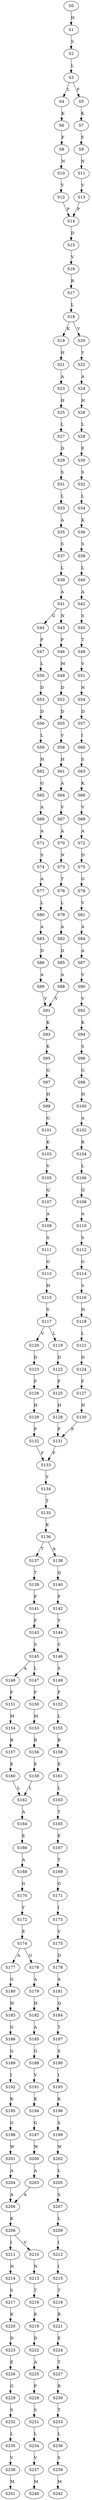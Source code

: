 strict digraph  {
	S0 -> S1 [ label = H ];
	S1 -> S2 [ label = S ];
	S2 -> S3 [ label = L ];
	S3 -> S4 [ label = L ];
	S3 -> S5 [ label = F ];
	S4 -> S6 [ label = K ];
	S5 -> S7 [ label = K ];
	S6 -> S8 [ label = F ];
	S7 -> S9 [ label = F ];
	S8 -> S10 [ label = N ];
	S9 -> S11 [ label = N ];
	S10 -> S12 [ label = V ];
	S11 -> S13 [ label = V ];
	S12 -> S14 [ label = P ];
	S13 -> S14 [ label = P ];
	S14 -> S15 [ label = D ];
	S15 -> S16 [ label = V ];
	S16 -> S17 [ label = R ];
	S17 -> S18 [ label = L ];
	S18 -> S19 [ label = K ];
	S18 -> S20 [ label = V ];
	S19 -> S21 [ label = H ];
	S20 -> S22 [ label = Y ];
	S21 -> S23 [ label = A ];
	S22 -> S24 [ label = A ];
	S23 -> S25 [ label = H ];
	S24 -> S26 [ label = H ];
	S25 -> S27 [ label = L ];
	S26 -> S28 [ label = L ];
	S27 -> S29 [ label = D ];
	S28 -> S30 [ label = E ];
	S29 -> S31 [ label = S ];
	S30 -> S32 [ label = S ];
	S31 -> S33 [ label = L ];
	S32 -> S34 [ label = L ];
	S33 -> S35 [ label = A ];
	S34 -> S36 [ label = K ];
	S35 -> S37 [ label = S ];
	S36 -> S38 [ label = S ];
	S37 -> S39 [ label = L ];
	S38 -> S40 [ label = L ];
	S39 -> S41 [ label = A ];
	S40 -> S42 [ label = A ];
	S41 -> S43 [ label = N ];
	S41 -> S44 [ label = G ];
	S42 -> S45 [ label = S ];
	S43 -> S46 [ label = P ];
	S44 -> S47 [ label = P ];
	S45 -> S48 [ label = T ];
	S46 -> S49 [ label = M ];
	S47 -> S50 [ label = L ];
	S48 -> S51 [ label = V ];
	S49 -> S52 [ label = D ];
	S50 -> S53 [ label = D ];
	S51 -> S54 [ label = N ];
	S52 -> S55 [ label = D ];
	S53 -> S56 [ label = D ];
	S54 -> S57 [ label = D ];
	S55 -> S58 [ label = V ];
	S56 -> S59 [ label = L ];
	S57 -> S60 [ label = I ];
	S58 -> S61 [ label = H ];
	S59 -> S62 [ label = H ];
	S60 -> S63 [ label = S ];
	S61 -> S64 [ label = A ];
	S62 -> S65 [ label = G ];
	S63 -> S66 [ label = K ];
	S64 -> S67 [ label = V ];
	S65 -> S68 [ label = A ];
	S66 -> S69 [ label = V ];
	S67 -> S70 [ label = A ];
	S68 -> S71 [ label = A ];
	S69 -> S72 [ label = A ];
	S70 -> S73 [ label = N ];
	S71 -> S74 [ label = S ];
	S72 -> S75 [ label = D ];
	S73 -> S76 [ label = T ];
	S74 -> S77 [ label = A ];
	S75 -> S78 [ label = G ];
	S76 -> S79 [ label = L ];
	S77 -> S80 [ label = L ];
	S78 -> S81 [ label = V ];
	S79 -> S82 [ label = A ];
	S80 -> S83 [ label = A ];
	S81 -> S84 [ label = A ];
	S82 -> S85 [ label = D ];
	S83 -> S86 [ label = D ];
	S84 -> S87 [ label = A ];
	S85 -> S88 [ label = A ];
	S86 -> S89 [ label = A ];
	S87 -> S90 [ label = V ];
	S88 -> S91 [ label = V ];
	S89 -> S91 [ label = V ];
	S90 -> S92 [ label = V ];
	S91 -> S93 [ label = K ];
	S92 -> S94 [ label = K ];
	S93 -> S95 [ label = K ];
	S94 -> S96 [ label = S ];
	S95 -> S97 [ label = G ];
	S96 -> S98 [ label = G ];
	S97 -> S99 [ label = H ];
	S98 -> S100 [ label = H ];
	S99 -> S101 [ label = G ];
	S100 -> S102 [ label = A ];
	S101 -> S103 [ label = K ];
	S102 -> S104 [ label = R ];
	S103 -> S105 [ label = V ];
	S104 -> S106 [ label = L ];
	S105 -> S107 [ label = Q ];
	S106 -> S108 [ label = Q ];
	S107 -> S109 [ label = A ];
	S108 -> S110 [ label = A ];
	S109 -> S111 [ label = S ];
	S110 -> S112 [ label = S ];
	S111 -> S113 [ label = G ];
	S112 -> S114 [ label = G ];
	S113 -> S115 [ label = H ];
	S114 -> S116 [ label = S ];
	S115 -> S117 [ label = S ];
	S116 -> S118 [ label = H ];
	S117 -> S119 [ label = L ];
	S117 -> S120 [ label = V ];
	S118 -> S121 [ label = L ];
	S119 -> S122 [ label = D ];
	S120 -> S123 [ label = D ];
	S121 -> S124 [ label = D ];
	S122 -> S125 [ label = F ];
	S123 -> S126 [ label = F ];
	S124 -> S127 [ label = F ];
	S125 -> S128 [ label = H ];
	S126 -> S129 [ label = H ];
	S127 -> S130 [ label = H ];
	S128 -> S131 [ label = P ];
	S129 -> S132 [ label = P ];
	S130 -> S131 [ label = P ];
	S131 -> S133 [ label = F ];
	S132 -> S133 [ label = F ];
	S133 -> S134 [ label = Y ];
	S134 -> S135 [ label = T ];
	S135 -> S136 [ label = K ];
	S136 -> S137 [ label = T ];
	S136 -> S138 [ label = A ];
	S137 -> S139 [ label = T ];
	S138 -> S140 [ label = Q ];
	S139 -> S141 [ label = P ];
	S140 -> S142 [ label = P ];
	S141 -> S143 [ label = F ];
	S142 -> S144 [ label = Y ];
	S143 -> S145 [ label = S ];
	S144 -> S146 [ label = C ];
	S145 -> S147 [ label = L ];
	S145 -> S148 [ label = A ];
	S146 -> S149 [ label = S ];
	S147 -> S150 [ label = F ];
	S148 -> S151 [ label = F ];
	S149 -> S152 [ label = F ];
	S150 -> S153 [ label = M ];
	S151 -> S154 [ label = M ];
	S152 -> S155 [ label = L ];
	S153 -> S156 [ label = R ];
	S154 -> S157 [ label = R ];
	S155 -> S158 [ label = R ];
	S156 -> S159 [ label = E ];
	S157 -> S160 [ label = E ];
	S158 -> S161 [ label = E ];
	S159 -> S162 [ label = L ];
	S160 -> S162 [ label = L ];
	S161 -> S163 [ label = L ];
	S162 -> S164 [ label = A ];
	S163 -> S165 [ label = T ];
	S164 -> S166 [ label = E ];
	S165 -> S167 [ label = E ];
	S166 -> S168 [ label = A ];
	S167 -> S169 [ label = T ];
	S168 -> S170 [ label = G ];
	S169 -> S171 [ label = G ];
	S170 -> S172 [ label = Y ];
	S171 -> S173 [ label = I ];
	S172 -> S174 [ label = E ];
	S173 -> S175 [ label = V ];
	S174 -> S176 [ label = G ];
	S174 -> S177 [ label = A ];
	S175 -> S178 [ label = D ];
	S176 -> S179 [ label = A ];
	S177 -> S180 [ label = G ];
	S178 -> S181 [ label = A ];
	S179 -> S182 [ label = H ];
	S180 -> S183 [ label = H ];
	S181 -> S184 [ label = Q ];
	S182 -> S185 [ label = A ];
	S183 -> S186 [ label = G ];
	S184 -> S187 [ label = T ];
	S185 -> S188 [ label = G ];
	S186 -> S189 [ label = G ];
	S187 -> S190 [ label = S ];
	S188 -> S191 [ label = V ];
	S189 -> S192 [ label = I ];
	S190 -> S193 [ label = I ];
	S191 -> S194 [ label = K ];
	S192 -> S195 [ label = K ];
	S193 -> S196 [ label = K ];
	S194 -> S197 [ label = G ];
	S195 -> S198 [ label = G ];
	S196 -> S199 [ label = S ];
	S197 -> S200 [ label = W ];
	S198 -> S201 [ label = W ];
	S199 -> S202 [ label = W ];
	S200 -> S203 [ label = A ];
	S201 -> S204 [ label = A ];
	S202 -> S205 [ label = L ];
	S203 -> S206 [ label = A ];
	S204 -> S206 [ label = A ];
	S205 -> S207 [ label = S ];
	S206 -> S208 [ label = K ];
	S207 -> S209 [ label = L ];
	S208 -> S210 [ label = V ];
	S208 -> S211 [ label = I ];
	S209 -> S212 [ label = I ];
	S210 -> S213 [ label = N ];
	S211 -> S214 [ label = N ];
	S212 -> S215 [ label = I ];
	S213 -> S216 [ label = T ];
	S214 -> S217 [ label = S ];
	S215 -> S218 [ label = T ];
	S216 -> S219 [ label = K ];
	S217 -> S220 [ label = K ];
	S218 -> S221 [ label = R ];
	S219 -> S222 [ label = D ];
	S220 -> S223 [ label = D ];
	S221 -> S224 [ label = E ];
	S222 -> S225 [ label = A ];
	S223 -> S226 [ label = E ];
	S224 -> S227 [ label = T ];
	S225 -> S228 [ label = P ];
	S226 -> S229 [ label = G ];
	S227 -> S230 [ label = R ];
	S228 -> S231 [ label = S ];
	S229 -> S232 [ label = S ];
	S230 -> S233 [ label = T ];
	S231 -> S234 [ label = L ];
	S232 -> S235 [ label = L ];
	S233 -> S236 [ label = L ];
	S234 -> S237 [ label = V ];
	S235 -> S238 [ label = V ];
	S236 -> S239 [ label = S ];
	S237 -> S240 [ label = M ];
	S238 -> S241 [ label = M ];
	S239 -> S242 [ label = M ];
}
